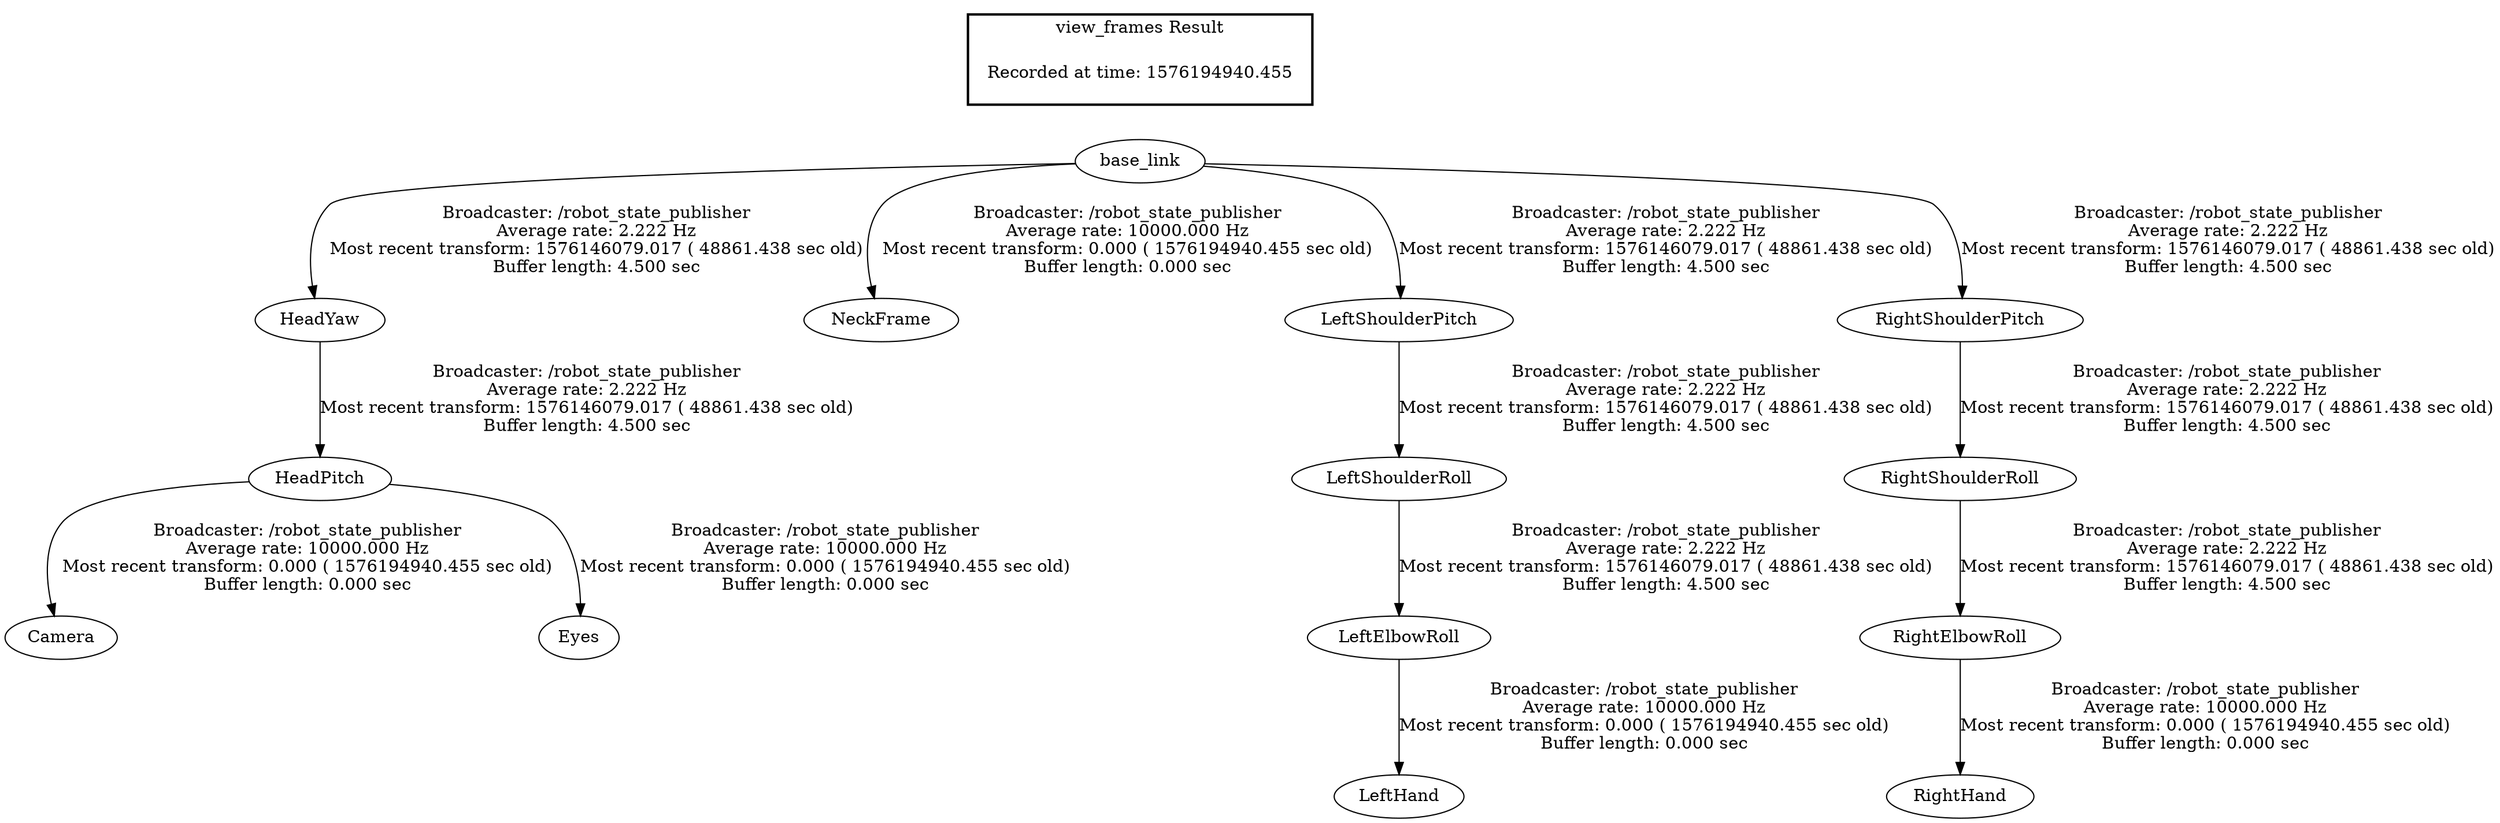 digraph G {
"HeadPitch" -> "Camera"[label="Broadcaster: /robot_state_publisher\nAverage rate: 10000.000 Hz\nMost recent transform: 0.000 ( 1576194940.455 sec old)\nBuffer length: 0.000 sec\n"];
"HeadYaw" -> "HeadPitch"[label="Broadcaster: /robot_state_publisher\nAverage rate: 2.222 Hz\nMost recent transform: 1576146079.017 ( 48861.438 sec old)\nBuffer length: 4.500 sec\n"];
"HeadPitch" -> "Eyes"[label="Broadcaster: /robot_state_publisher\nAverage rate: 10000.000 Hz\nMost recent transform: 0.000 ( 1576194940.455 sec old)\nBuffer length: 0.000 sec\n"];
"LeftElbowRoll" -> "LeftHand"[label="Broadcaster: /robot_state_publisher\nAverage rate: 10000.000 Hz\nMost recent transform: 0.000 ( 1576194940.455 sec old)\nBuffer length: 0.000 sec\n"];
"LeftShoulderRoll" -> "LeftElbowRoll"[label="Broadcaster: /robot_state_publisher\nAverage rate: 2.222 Hz\nMost recent transform: 1576146079.017 ( 48861.438 sec old)\nBuffer length: 4.500 sec\n"];
"base_link" -> "NeckFrame"[label="Broadcaster: /robot_state_publisher\nAverage rate: 10000.000 Hz\nMost recent transform: 0.000 ( 1576194940.455 sec old)\nBuffer length: 0.000 sec\n"];
"RightElbowRoll" -> "RightHand"[label="Broadcaster: /robot_state_publisher\nAverage rate: 10000.000 Hz\nMost recent transform: 0.000 ( 1576194940.455 sec old)\nBuffer length: 0.000 sec\n"];
"RightShoulderRoll" -> "RightElbowRoll"[label="Broadcaster: /robot_state_publisher\nAverage rate: 2.222 Hz\nMost recent transform: 1576146079.017 ( 48861.438 sec old)\nBuffer length: 4.500 sec\n"];
"base_link" -> "HeadYaw"[label="Broadcaster: /robot_state_publisher\nAverage rate: 2.222 Hz\nMost recent transform: 1576146079.017 ( 48861.438 sec old)\nBuffer length: 4.500 sec\n"];
"LeftShoulderPitch" -> "LeftShoulderRoll"[label="Broadcaster: /robot_state_publisher\nAverage rate: 2.222 Hz\nMost recent transform: 1576146079.017 ( 48861.438 sec old)\nBuffer length: 4.500 sec\n"];
"base_link" -> "LeftShoulderPitch"[label="Broadcaster: /robot_state_publisher\nAverage rate: 2.222 Hz\nMost recent transform: 1576146079.017 ( 48861.438 sec old)\nBuffer length: 4.500 sec\n"];
"RightShoulderPitch" -> "RightShoulderRoll"[label="Broadcaster: /robot_state_publisher\nAverage rate: 2.222 Hz\nMost recent transform: 1576146079.017 ( 48861.438 sec old)\nBuffer length: 4.500 sec\n"];
"base_link" -> "RightShoulderPitch"[label="Broadcaster: /robot_state_publisher\nAverage rate: 2.222 Hz\nMost recent transform: 1576146079.017 ( 48861.438 sec old)\nBuffer length: 4.500 sec\n"];
edge [style=invis];
 subgraph cluster_legend { style=bold; color=black; label ="view_frames Result";
"Recorded at time: 1576194940.455"[ shape=plaintext ] ;
 }->"base_link";
}